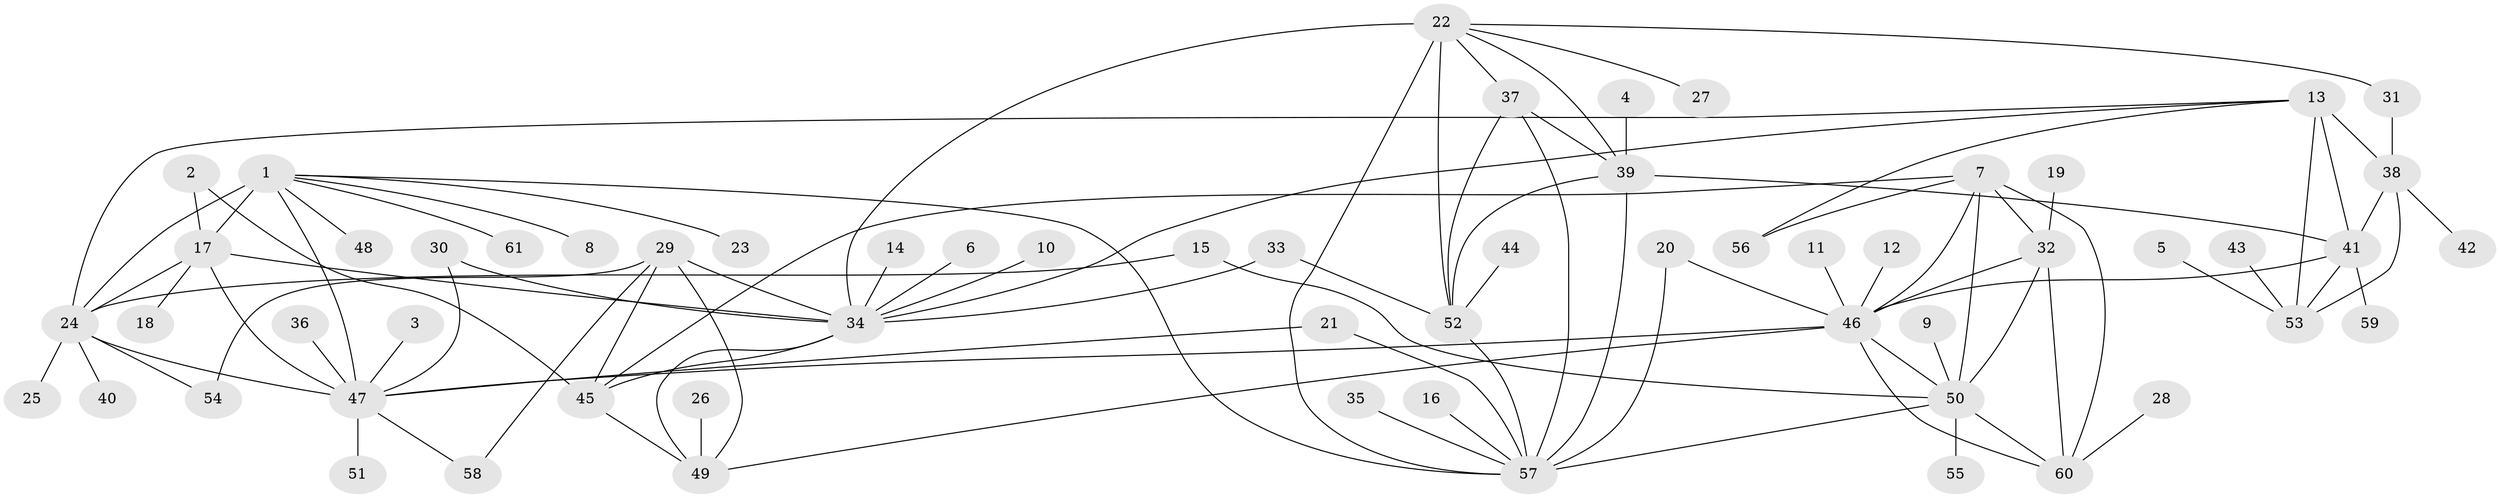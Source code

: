 // original degree distribution, {8: 0.05, 9: 0.058333333333333334, 13: 0.008333333333333333, 6: 0.041666666666666664, 7: 0.025, 11: 0.016666666666666666, 10: 0.025, 5: 0.008333333333333333, 14: 0.008333333333333333, 12: 0.008333333333333333, 1: 0.5583333333333333, 2: 0.18333333333333332, 3: 0.008333333333333333}
// Generated by graph-tools (version 1.1) at 2025/37/03/04/25 23:37:38]
// undirected, 61 vertices, 98 edges
graph export_dot {
  node [color=gray90,style=filled];
  1;
  2;
  3;
  4;
  5;
  6;
  7;
  8;
  9;
  10;
  11;
  12;
  13;
  14;
  15;
  16;
  17;
  18;
  19;
  20;
  21;
  22;
  23;
  24;
  25;
  26;
  27;
  28;
  29;
  30;
  31;
  32;
  33;
  34;
  35;
  36;
  37;
  38;
  39;
  40;
  41;
  42;
  43;
  44;
  45;
  46;
  47;
  48;
  49;
  50;
  51;
  52;
  53;
  54;
  55;
  56;
  57;
  58;
  59;
  60;
  61;
  1 -- 8 [weight=1.0];
  1 -- 17 [weight=4.0];
  1 -- 23 [weight=1.0];
  1 -- 24 [weight=2.0];
  1 -- 47 [weight=2.0];
  1 -- 48 [weight=1.0];
  1 -- 57 [weight=1.0];
  1 -- 61 [weight=1.0];
  2 -- 17 [weight=1.0];
  2 -- 45 [weight=1.0];
  3 -- 47 [weight=1.0];
  4 -- 39 [weight=1.0];
  5 -- 53 [weight=1.0];
  6 -- 34 [weight=1.0];
  7 -- 32 [weight=1.0];
  7 -- 45 [weight=1.0];
  7 -- 46 [weight=1.0];
  7 -- 50 [weight=1.0];
  7 -- 56 [weight=1.0];
  7 -- 60 [weight=2.0];
  9 -- 50 [weight=1.0];
  10 -- 34 [weight=1.0];
  11 -- 46 [weight=1.0];
  12 -- 46 [weight=1.0];
  13 -- 24 [weight=1.0];
  13 -- 34 [weight=1.0];
  13 -- 38 [weight=2.0];
  13 -- 41 [weight=4.0];
  13 -- 53 [weight=2.0];
  13 -- 56 [weight=1.0];
  14 -- 34 [weight=1.0];
  15 -- 24 [weight=1.0];
  15 -- 50 [weight=1.0];
  16 -- 57 [weight=1.0];
  17 -- 18 [weight=1.0];
  17 -- 24 [weight=2.0];
  17 -- 34 [weight=1.0];
  17 -- 47 [weight=2.0];
  19 -- 32 [weight=1.0];
  20 -- 46 [weight=1.0];
  20 -- 57 [weight=1.0];
  21 -- 47 [weight=1.0];
  21 -- 57 [weight=1.0];
  22 -- 27 [weight=1.0];
  22 -- 31 [weight=1.0];
  22 -- 34 [weight=1.0];
  22 -- 37 [weight=1.0];
  22 -- 39 [weight=1.0];
  22 -- 52 [weight=1.0];
  22 -- 57 [weight=2.0];
  24 -- 25 [weight=1.0];
  24 -- 40 [weight=1.0];
  24 -- 47 [weight=1.0];
  24 -- 54 [weight=1.0];
  26 -- 49 [weight=1.0];
  28 -- 60 [weight=1.0];
  29 -- 34 [weight=4.0];
  29 -- 45 [weight=2.0];
  29 -- 49 [weight=2.0];
  29 -- 54 [weight=1.0];
  29 -- 58 [weight=1.0];
  30 -- 34 [weight=1.0];
  30 -- 47 [weight=1.0];
  31 -- 38 [weight=1.0];
  32 -- 46 [weight=1.0];
  32 -- 50 [weight=1.0];
  32 -- 60 [weight=2.0];
  33 -- 34 [weight=1.0];
  33 -- 52 [weight=1.0];
  34 -- 45 [weight=2.0];
  34 -- 49 [weight=2.0];
  35 -- 57 [weight=1.0];
  36 -- 47 [weight=1.0];
  37 -- 39 [weight=1.0];
  37 -- 52 [weight=1.0];
  37 -- 57 [weight=2.0];
  38 -- 41 [weight=2.0];
  38 -- 42 [weight=1.0];
  38 -- 53 [weight=1.0];
  39 -- 41 [weight=1.0];
  39 -- 52 [weight=1.0];
  39 -- 57 [weight=2.0];
  41 -- 46 [weight=1.0];
  41 -- 53 [weight=2.0];
  41 -- 59 [weight=1.0];
  43 -- 53 [weight=1.0];
  44 -- 52 [weight=1.0];
  45 -- 49 [weight=1.0];
  46 -- 47 [weight=1.0];
  46 -- 49 [weight=1.0];
  46 -- 50 [weight=1.0];
  46 -- 60 [weight=2.0];
  47 -- 51 [weight=1.0];
  47 -- 58 [weight=1.0];
  50 -- 55 [weight=1.0];
  50 -- 57 [weight=1.0];
  50 -- 60 [weight=2.0];
  52 -- 57 [weight=2.0];
}
